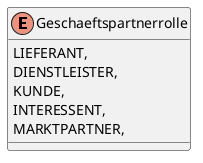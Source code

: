 @startuml
enum Geschaeftspartnerrolle {
    LIEFERANT,
    DIENSTLEISTER,
    KUNDE,
    INTERESSENT,
    MARKTPARTNER,
}
@enduml
